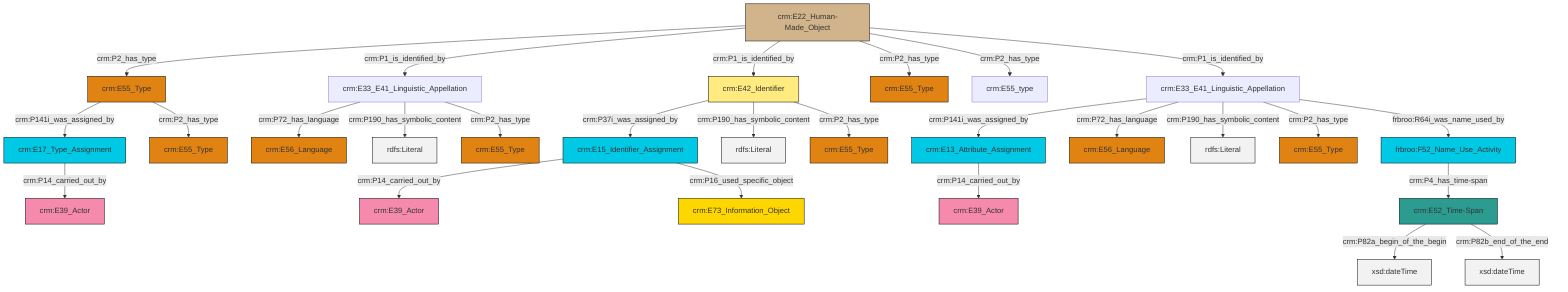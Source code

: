 graph TD
classDef Literal fill:#f2f2f2,stroke:#000000;
classDef CRM_Entity fill:#FFFFFF,stroke:#000000;
classDef Temporal_Entity fill:#00C9E6, stroke:#000000;
classDef Type fill:#E18312, stroke:#000000;
classDef Time-Span fill:#2C9C91, stroke:#000000;
classDef Appellation fill:#FFEB7F, stroke:#000000;
classDef Place fill:#008836, stroke:#000000;
classDef Persistent_Item fill:#B266B2, stroke:#000000;
classDef Conceptual_Object fill:#FFD700, stroke:#000000;
classDef Physical_Thing fill:#D2B48C, stroke:#000000;
classDef Actor fill:#f58aad, stroke:#000000;
classDef PC_Classes fill:#4ce600, stroke:#000000;
classDef Multi fill:#cccccc,stroke:#000000;

0["crm:E33_E41_Linguistic_Appellation"]:::Default -->|crm:P141i_was_assigned_by| 1["crm:E13_Attribute_Assignment"]:::Temporal_Entity
4["crm:E42_Identifier"]:::Appellation -->|crm:P37i_was_assigned_by| 5["crm:E15_Identifier_Assignment"]:::Temporal_Entity
14["crm:E22_Human-Made_Object"]:::Physical_Thing -->|crm:P2_has_type| 10["crm:E55_Type"]:::Type
15["crm:E33_E41_Linguistic_Appellation"]:::Default -->|crm:P72_has_language| 16["crm:E56_Language"]:::Type
17["crm:E52_Time-Span"]:::Time-Span -->|crm:P82a_begin_of_the_begin| 18[xsd:dateTime]:::Literal
0["crm:E33_E41_Linguistic_Appellation"]:::Default -->|crm:P72_has_language| 19["crm:E56_Language"]:::Type
4["crm:E42_Identifier"]:::Appellation -->|crm:P190_has_symbolic_content| 22[rdfs:Literal]:::Literal
10["crm:E55_Type"]:::Type -->|crm:P141i_was_assigned_by| 8["crm:E17_Type_Assignment"]:::Temporal_Entity
8["crm:E17_Type_Assignment"]:::Temporal_Entity -->|crm:P14_carried_out_by| 2["crm:E39_Actor"]:::Actor
5["crm:E15_Identifier_Assignment"]:::Temporal_Entity -->|crm:P14_carried_out_by| 29["crm:E39_Actor"]:::Actor
0["crm:E33_E41_Linguistic_Appellation"]:::Default -->|crm:P190_has_symbolic_content| 30[rdfs:Literal]:::Literal
14["crm:E22_Human-Made_Object"]:::Physical_Thing -->|crm:P1_is_identified_by| 15["crm:E33_E41_Linguistic_Appellation"]:::Default
14["crm:E22_Human-Made_Object"]:::Physical_Thing -->|crm:P1_is_identified_by| 4["crm:E42_Identifier"]:::Appellation
17["crm:E52_Time-Span"]:::Time-Span -->|crm:P82b_end_of_the_end| 35[xsd:dateTime]:::Literal
24["frbroo:F52_Name_Use_Activity"]:::Temporal_Entity -->|crm:P4_has_time-span| 17["crm:E52_Time-Span"]:::Time-Span
1["crm:E13_Attribute_Assignment"]:::Temporal_Entity -->|crm:P14_carried_out_by| 6["crm:E39_Actor"]:::Actor
14["crm:E22_Human-Made_Object"]:::Physical_Thing -->|crm:P2_has_type| 37["crm:E55_Type"]:::Type
0["crm:E33_E41_Linguistic_Appellation"]:::Default -->|crm:P2_has_type| 38["crm:E55_Type"]:::Type
15["crm:E33_E41_Linguistic_Appellation"]:::Default -->|crm:P190_has_symbolic_content| 40[rdfs:Literal]:::Literal
15["crm:E33_E41_Linguistic_Appellation"]:::Default -->|crm:P2_has_type| 26["crm:E55_Type"]:::Type
10["crm:E55_Type"]:::Type -->|crm:P2_has_type| 43["crm:E55_Type"]:::Type
5["crm:E15_Identifier_Assignment"]:::Temporal_Entity -->|crm:P16_used_specific_object| 31["crm:E73_Information_Object"]:::Conceptual_Object
0["crm:E33_E41_Linguistic_Appellation"]:::Default -->|frbroo:R64i_was_name_used_by| 24["frbroo:F52_Name_Use_Activity"]:::Temporal_Entity
4["crm:E42_Identifier"]:::Appellation -->|crm:P2_has_type| 33["crm:E55_Type"]:::Type
14["crm:E22_Human-Made_Object"]:::Physical_Thing -->|crm:P2_has_type| 12["crm:E55_type"]:::Default
14["crm:E22_Human-Made_Object"]:::Physical_Thing -->|crm:P1_is_identified_by| 0["crm:E33_E41_Linguistic_Appellation"]:::Default